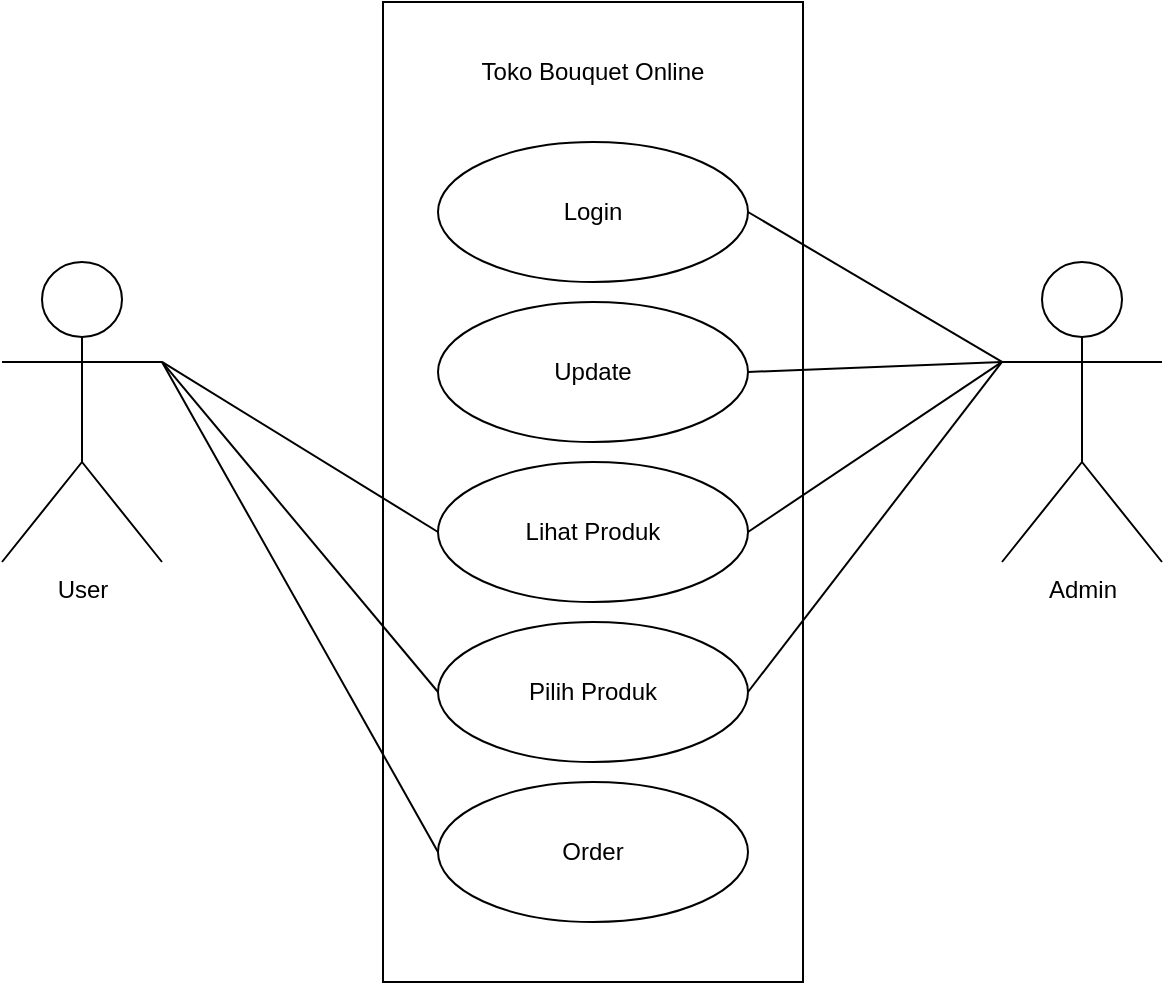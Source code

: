 <mxfile version="24.7.7">
  <diagram name="Page-1" id="mVblpMvWWX28Ol-80bRi">
    <mxGraphModel dx="880" dy="468" grid="1" gridSize="10" guides="1" tooltips="1" connect="1" arrows="1" fold="1" page="1" pageScale="1" pageWidth="850" pageHeight="1100" math="0" shadow="0">
      <root>
        <mxCell id="0" />
        <mxCell id="1" parent="0" />
        <mxCell id="NH12pPnm9nb1TShyvaCk-5" value="" style="rounded=0;whiteSpace=wrap;html=1;" parent="1" vertex="1">
          <mxGeometry x="320.5" y="80" width="210" height="490" as="geometry" />
        </mxCell>
        <mxCell id="NH12pPnm9nb1TShyvaCk-1" value="Login" style="ellipse;whiteSpace=wrap;html=1;" parent="1" vertex="1">
          <mxGeometry x="348" y="150" width="155" height="70" as="geometry" />
        </mxCell>
        <mxCell id="NH12pPnm9nb1TShyvaCk-2" value="Update" style="ellipse;whiteSpace=wrap;html=1;" parent="1" vertex="1">
          <mxGeometry x="348" y="230" width="155" height="70" as="geometry" />
        </mxCell>
        <mxCell id="NH12pPnm9nb1TShyvaCk-3" value="Lihat Produk" style="ellipse;whiteSpace=wrap;html=1;" parent="1" vertex="1">
          <mxGeometry x="348" y="310" width="155" height="70" as="geometry" />
        </mxCell>
        <mxCell id="NH12pPnm9nb1TShyvaCk-4" value="Pilih Produk" style="ellipse;whiteSpace=wrap;html=1;" parent="1" vertex="1">
          <mxGeometry x="348" y="390" width="155" height="70" as="geometry" />
        </mxCell>
        <mxCell id="NH12pPnm9nb1TShyvaCk-6" value="User" style="shape=umlActor;verticalLabelPosition=bottom;verticalAlign=top;html=1;outlineConnect=0;" parent="1" vertex="1">
          <mxGeometry x="130" y="210" width="80" height="150" as="geometry" />
        </mxCell>
        <mxCell id="NH12pPnm9nb1TShyvaCk-7" value="Admin" style="shape=umlActor;verticalLabelPosition=bottom;verticalAlign=top;html=1;outlineConnect=0;" parent="1" vertex="1">
          <mxGeometry x="630" y="210" width="80" height="150" as="geometry" />
        </mxCell>
        <mxCell id="NH12pPnm9nb1TShyvaCk-8" value="Toko Bouquet Online" style="text;html=1;align=center;verticalAlign=middle;whiteSpace=wrap;rounded=0;" parent="1" vertex="1">
          <mxGeometry x="363" y="100" width="124.5" height="30" as="geometry" />
        </mxCell>
        <mxCell id="NH12pPnm9nb1TShyvaCk-9" value="" style="endArrow=none;html=1;rounded=0;exitX=1;exitY=0.333;exitDx=0;exitDy=0;exitPerimeter=0;entryX=0;entryY=0.5;entryDx=0;entryDy=0;" parent="1" source="NH12pPnm9nb1TShyvaCk-6" target="NH12pPnm9nb1TShyvaCk-4" edge="1">
          <mxGeometry width="50" height="50" relative="1" as="geometry">
            <mxPoint x="400" y="420" as="sourcePoint" />
            <mxPoint x="450" y="370" as="targetPoint" />
          </mxGeometry>
        </mxCell>
        <mxCell id="NH12pPnm9nb1TShyvaCk-10" value="" style="endArrow=none;html=1;rounded=0;exitX=1;exitY=0.333;exitDx=0;exitDy=0;exitPerimeter=0;entryX=0;entryY=0.5;entryDx=0;entryDy=0;" parent="1" source="NH12pPnm9nb1TShyvaCk-6" target="NH12pPnm9nb1TShyvaCk-3" edge="1">
          <mxGeometry width="50" height="50" relative="1" as="geometry">
            <mxPoint x="400" y="420" as="sourcePoint" />
            <mxPoint x="450" y="370" as="targetPoint" />
          </mxGeometry>
        </mxCell>
        <mxCell id="NH12pPnm9nb1TShyvaCk-11" value="" style="endArrow=none;html=1;rounded=0;exitX=0;exitY=0.333;exitDx=0;exitDy=0;exitPerimeter=0;entryX=1;entryY=0.5;entryDx=0;entryDy=0;" parent="1" source="NH12pPnm9nb1TShyvaCk-7" target="NH12pPnm9nb1TShyvaCk-1" edge="1">
          <mxGeometry width="50" height="50" relative="1" as="geometry">
            <mxPoint x="400" y="420" as="sourcePoint" />
            <mxPoint x="450" y="370" as="targetPoint" />
          </mxGeometry>
        </mxCell>
        <mxCell id="NH12pPnm9nb1TShyvaCk-12" value="" style="endArrow=none;html=1;rounded=0;exitX=0;exitY=0.333;exitDx=0;exitDy=0;exitPerimeter=0;entryX=1;entryY=0.5;entryDx=0;entryDy=0;" parent="1" source="NH12pPnm9nb1TShyvaCk-7" target="NH12pPnm9nb1TShyvaCk-2" edge="1">
          <mxGeometry width="50" height="50" relative="1" as="geometry">
            <mxPoint x="400" y="420" as="sourcePoint" />
            <mxPoint x="450" y="370" as="targetPoint" />
          </mxGeometry>
        </mxCell>
        <mxCell id="NH12pPnm9nb1TShyvaCk-13" value="Order" style="ellipse;whiteSpace=wrap;html=1;" parent="1" vertex="1">
          <mxGeometry x="348" y="470" width="155" height="70" as="geometry" />
        </mxCell>
        <mxCell id="NH12pPnm9nb1TShyvaCk-16" value="" style="endArrow=none;html=1;rounded=0;exitX=1;exitY=0.333;exitDx=0;exitDy=0;exitPerimeter=0;entryX=0;entryY=0.5;entryDx=0;entryDy=0;" parent="1" source="NH12pPnm9nb1TShyvaCk-6" target="NH12pPnm9nb1TShyvaCk-13" edge="1">
          <mxGeometry width="50" height="50" relative="1" as="geometry">
            <mxPoint x="400" y="420" as="sourcePoint" />
            <mxPoint x="450" y="370" as="targetPoint" />
          </mxGeometry>
        </mxCell>
        <mxCell id="LZu4RULGEe7Z-ux6A6Eg-1" value="" style="endArrow=none;html=1;rounded=0;entryX=1;entryY=0.5;entryDx=0;entryDy=0;exitX=0;exitY=0.333;exitDx=0;exitDy=0;exitPerimeter=0;" edge="1" parent="1" source="NH12pPnm9nb1TShyvaCk-7" target="NH12pPnm9nb1TShyvaCk-3">
          <mxGeometry width="50" height="50" relative="1" as="geometry">
            <mxPoint x="640" y="270" as="sourcePoint" />
            <mxPoint x="513" y="275" as="targetPoint" />
          </mxGeometry>
        </mxCell>
        <mxCell id="LZu4RULGEe7Z-ux6A6Eg-2" value="" style="endArrow=none;html=1;rounded=0;entryX=1;entryY=0.5;entryDx=0;entryDy=0;exitX=0;exitY=0.333;exitDx=0;exitDy=0;exitPerimeter=0;" edge="1" parent="1" source="NH12pPnm9nb1TShyvaCk-7" target="NH12pPnm9nb1TShyvaCk-4">
          <mxGeometry width="50" height="50" relative="1" as="geometry">
            <mxPoint x="630" y="260" as="sourcePoint" />
            <mxPoint x="513" y="355" as="targetPoint" />
          </mxGeometry>
        </mxCell>
      </root>
    </mxGraphModel>
  </diagram>
</mxfile>
